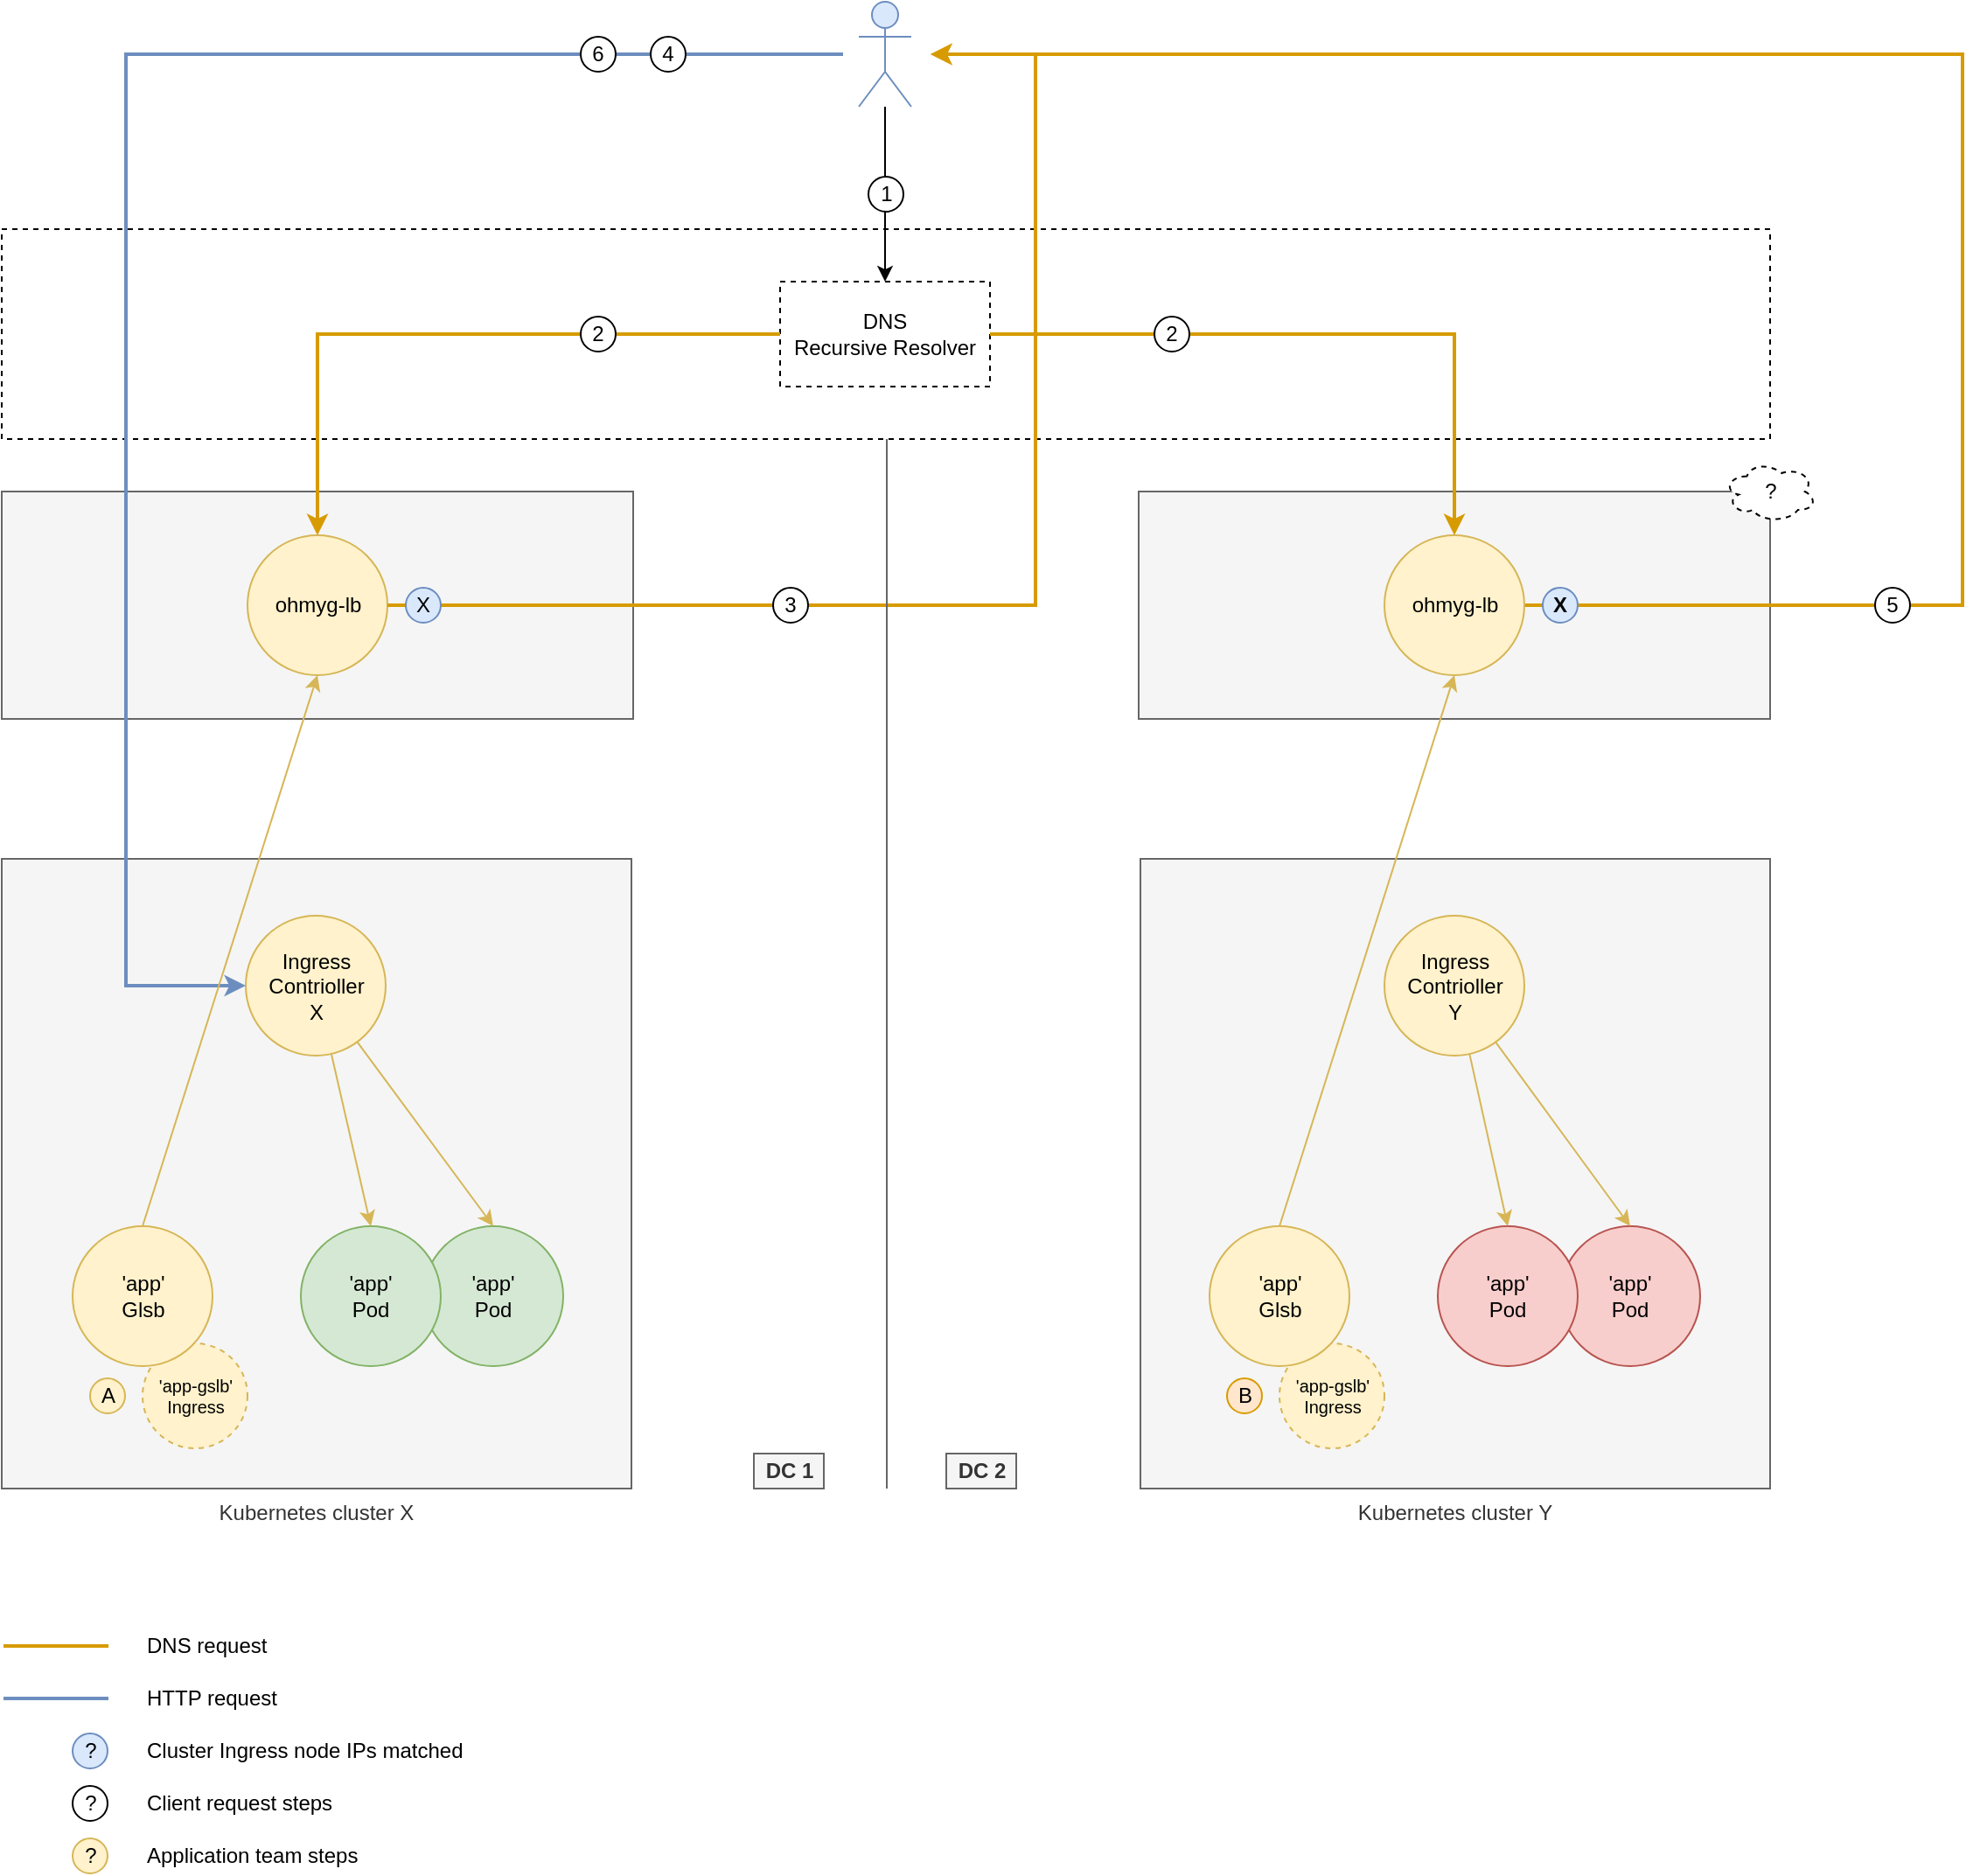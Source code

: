 <mxfile version="12.2.2" type="device" pages="1"><diagram id="m2snNibHVOgX9IZcK9sQ" name="Page-1"><mxGraphModel dx="1092" dy="989" grid="1" gridSize="10" guides="1" tooltips="1" connect="1" arrows="1" fold="1" page="1" pageScale="1" pageWidth="1654" pageHeight="1169" math="0" shadow="0"><root><mxCell id="0"/><mxCell id="1" parent="0"/><mxCell id="61hh7ba79Ea8MjFy1BD7-10" value="" style="rounded=0;whiteSpace=wrap;html=1;dashed=1;" parent="1" vertex="1"><mxGeometry x="79" y="160" width="1011" height="120" as="geometry"/></mxCell><mxCell id="61hh7ba79Ea8MjFy1BD7-31" style="edgeStyle=orthogonalEdgeStyle;rounded=0;orthogonalLoop=1;jettySize=auto;html=1;entryX=0.5;entryY=0;entryDx=0;entryDy=0;" parent="1" source="61hh7ba79Ea8MjFy1BD7-11" target="61hh7ba79Ea8MjFy1BD7-8" edge="1"><mxGeometry relative="1" as="geometry"/></mxCell><mxCell id="61hh7ba79Ea8MjFy1BD7-11" value="" style="shape=umlActor;verticalLabelPosition=bottom;labelBackgroundColor=#ffffff;verticalAlign=top;html=1;outlineConnect=0;fillColor=#dae8fc;strokeColor=#6c8ebf;" parent="1" vertex="1"><mxGeometry x="569" y="30" width="30" height="60" as="geometry"/></mxCell><mxCell id="61hh7ba79Ea8MjFy1BD7-8" value="DNS&lt;br&gt;Recursive Resolver" style="rounded=0;whiteSpace=wrap;html=1;dashed=1;" parent="1" vertex="1"><mxGeometry x="524" y="190" width="120" height="60" as="geometry"/></mxCell><mxCell id="61hh7ba79Ea8MjFy1BD7-17" value="1" style="ellipse;whiteSpace=wrap;html=1;aspect=fixed;" parent="1" vertex="1"><mxGeometry x="574.5" y="130" width="20" height="20" as="geometry"/></mxCell><mxCell id="61hh7ba79Ea8MjFy1BD7-23" value="Kubernetes cluster X" style="rounded=0;whiteSpace=wrap;html=1;fillColor=#f5f5f5;strokeColor=#666666;fontColor=#333333;labelPosition=center;verticalLabelPosition=bottom;align=center;verticalAlign=top;" parent="1" vertex="1"><mxGeometry x="79" y="520" width="360" height="360" as="geometry"/></mxCell><mxCell id="61hh7ba79Ea8MjFy1BD7-4" value="Ingress Contrioller&lt;br&gt;X" style="ellipse;whiteSpace=wrap;html=1;aspect=fixed;fillColor=#fff2cc;strokeColor=#d6b656;" parent="1" vertex="1"><mxGeometry x="218.5" y="552.5" width="80" height="80" as="geometry"/></mxCell><mxCell id="61hh7ba79Ea8MjFy1BD7-5" value="'app'&lt;br&gt;Pod" style="ellipse;whiteSpace=wrap;html=1;aspect=fixed;fillColor=#d5e8d4;strokeColor=#82b366;" parent="1" vertex="1"><mxGeometry x="320" y="730" width="80" height="80" as="geometry"/></mxCell><mxCell id="61hh7ba79Ea8MjFy1BD7-47" style="edgeStyle=none;rounded=0;orthogonalLoop=1;jettySize=auto;html=1;entryX=0.5;entryY=0;entryDx=0;entryDy=0;fillColor=#fff2cc;strokeColor=#d6b656;" parent="1" source="61hh7ba79Ea8MjFy1BD7-4" target="61hh7ba79Ea8MjFy1BD7-5" edge="1"><mxGeometry relative="1" as="geometry"/></mxCell><mxCell id="61hh7ba79Ea8MjFy1BD7-6" value="'app'&lt;br&gt;Pod" style="ellipse;whiteSpace=wrap;html=1;aspect=fixed;fillColor=#d5e8d4;strokeColor=#82b366;" parent="1" vertex="1"><mxGeometry x="250" y="730" width="80" height="80" as="geometry"/></mxCell><mxCell id="61hh7ba79Ea8MjFy1BD7-46" style="rounded=0;orthogonalLoop=1;jettySize=auto;html=1;entryX=0.5;entryY=0;entryDx=0;entryDy=0;fillColor=#fff2cc;strokeColor=#d6b656;" parent="1" source="61hh7ba79Ea8MjFy1BD7-4" target="61hh7ba79Ea8MjFy1BD7-6" edge="1"><mxGeometry relative="1" as="geometry"/></mxCell><mxCell id="61hh7ba79Ea8MjFy1BD7-24" value="" style="rounded=0;whiteSpace=wrap;html=1;fillColor=#f5f5f5;strokeColor=#666666;fontColor=#333333;" parent="1" vertex="1"><mxGeometry x="79" y="310" width="361" height="130" as="geometry"/></mxCell><mxCell id="61hh7ba79Ea8MjFy1BD7-25" value="ohmyg-lb" style="ellipse;whiteSpace=wrap;html=1;aspect=fixed;fillColor=#fff2cc;strokeColor=#d6b656;" parent="1" vertex="1"><mxGeometry x="219.5" y="335" width="80" height="80" as="geometry"/></mxCell><mxCell id="61hh7ba79Ea8MjFy1BD7-58" style="edgeStyle=none;rounded=0;orthogonalLoop=1;jettySize=auto;html=1;exitX=1;exitY=0.5;exitDx=0;exitDy=0;dashed=1;" parent="1" source="61hh7ba79Ea8MjFy1BD7-24" target="61hh7ba79Ea8MjFy1BD7-24" edge="1"><mxGeometry relative="1" as="geometry"/></mxCell><mxCell id="61hh7ba79Ea8MjFy1BD7-68" value="z" style="rounded=0;whiteSpace=wrap;html=1;fillColor=#f5f5f5;strokeColor=#666666;fontColor=#333333;" parent="1" vertex="1"><mxGeometry x="729" y="310" width="361" height="130" as="geometry"/></mxCell><mxCell id="61hh7ba79Ea8MjFy1BD7-69" value="ohmyg-lb" style="ellipse;whiteSpace=wrap;html=1;aspect=fixed;fillColor=#fff2cc;strokeColor=#d6b656;" parent="1" vertex="1"><mxGeometry x="869.5" y="335" width="80" height="80" as="geometry"/></mxCell><mxCell id="61hh7ba79Ea8MjFy1BD7-43" style="edgeStyle=orthogonalEdgeStyle;rounded=0;orthogonalLoop=1;jettySize=auto;html=1;entryX=0;entryY=0.5;entryDx=0;entryDy=0;fillColor=#dae8fc;strokeColor=#6c8ebf;strokeWidth=2;" parent="1" target="61hh7ba79Ea8MjFy1BD7-4" edge="1"><mxGeometry relative="1" as="geometry"><mxPoint x="560" y="60" as="sourcePoint"/><Array as="points"><mxPoint x="150" y="60"/><mxPoint x="150" y="593"/></Array></mxGeometry></mxCell><mxCell id="61hh7ba79Ea8MjFy1BD7-35" style="edgeStyle=orthogonalEdgeStyle;rounded=0;orthogonalLoop=1;jettySize=auto;html=1;exitX=1;exitY=0.5;exitDx=0;exitDy=0;fillColor=#ffe6cc;strokeColor=#d79b00;strokeWidth=2;" parent="1" source="61hh7ba79Ea8MjFy1BD7-25" edge="1"><mxGeometry width="330" height="385" relative="1" as="geometry"><mxPoint x="363.999" y="375.333" as="sourcePoint"/><mxPoint x="610" y="60" as="targetPoint"/><Array as="points"><mxPoint x="670" y="375"/><mxPoint x="670" y="60"/></Array></mxGeometry></mxCell><mxCell id="P6CeFG5KZjRMD1ppipnI-4" value="X" style="ellipse;whiteSpace=wrap;html=1;aspect=fixed;fillColor=#dae8fc;strokeColor=#6c8ebf;" parent="61hh7ba79Ea8MjFy1BD7-35" vertex="1"><mxGeometry x="310" y="365" width="20" height="20" as="geometry"/></mxCell><mxCell id="61hh7ba79Ea8MjFy1BD7-26" style="edgeStyle=orthogonalEdgeStyle;rounded=0;orthogonalLoop=1;jettySize=auto;html=1;entryX=0.5;entryY=0;entryDx=0;entryDy=0;fillColor=#ffe6cc;strokeColor=#d79b00;strokeWidth=2;" parent="1" source="61hh7ba79Ea8MjFy1BD7-8" target="61hh7ba79Ea8MjFy1BD7-25" edge="1"><mxGeometry relative="1" as="geometry"><mxPoint x="305" y="333" as="targetPoint"/><Array as="points"><mxPoint x="260" y="220"/></Array></mxGeometry></mxCell><mxCell id="61hh7ba79Ea8MjFy1BD7-27" value="2" style="ellipse;whiteSpace=wrap;html=1;aspect=fixed;fillColor=#FFFFFF;" parent="1" vertex="1"><mxGeometry x="410" y="210" width="20" height="20" as="geometry"/></mxCell><mxCell id="61hh7ba79Ea8MjFy1BD7-44" value="6" style="ellipse;whiteSpace=wrap;html=1;aspect=fixed;fillColor=#FFFFFF;" parent="1" vertex="1"><mxGeometry x="410" y="50" width="20" height="20" as="geometry"/></mxCell><mxCell id="61hh7ba79Ea8MjFy1BD7-76" value="" style="endArrow=none;html=1;strokeWidth=1;fillColor=#f5f5f5;strokeColor=#666666;rounded=0;" parent="1" edge="1"><mxGeometry width="50" height="50" relative="1" as="geometry"><mxPoint x="585" y="880" as="sourcePoint"/><mxPoint x="585" y="280" as="targetPoint"/></mxGeometry></mxCell><mxCell id="61hh7ba79Ea8MjFy1BD7-78" value="DC 1" style="text;html=1;resizable=0;points=[];autosize=1;align=center;verticalAlign=top;spacingTop=-4;fontStyle=1;fillColor=#f5f5f5;strokeColor=#666666;fontColor=#333333;" parent="1" vertex="1"><mxGeometry x="509" y="860" width="40" height="20" as="geometry"/></mxCell><mxCell id="61hh7ba79Ea8MjFy1BD7-79" value="DC 2" style="text;html=1;resizable=0;points=[];autosize=1;align=center;verticalAlign=top;spacingTop=-4;fontStyle=1;fillColor=#f5f5f5;strokeColor=#666666;fontColor=#333333;" parent="1" vertex="1"><mxGeometry x="619" y="860" width="40" height="20" as="geometry"/></mxCell><mxCell id="61hh7ba79Ea8MjFy1BD7-33" value="3" style="ellipse;whiteSpace=wrap;html=1;aspect=fixed;fillColor=#FFFFFF;" parent="1" vertex="1"><mxGeometry x="520" y="365" width="20" height="20" as="geometry"/></mxCell><mxCell id="-YQMj2CaUPlplHrFfP-6-1" style="edgeStyle=orthogonalEdgeStyle;rounded=0;orthogonalLoop=1;jettySize=auto;html=1;entryX=0.5;entryY=0;entryDx=0;entryDy=0;fillColor=#ffe6cc;strokeColor=#d79b00;strokeWidth=2;" parent="1" source="61hh7ba79Ea8MjFy1BD7-8" target="61hh7ba79Ea8MjFy1BD7-69" edge="1"><mxGeometry relative="1" as="geometry"/></mxCell><mxCell id="-YQMj2CaUPlplHrFfP-6-13" value="?" style="ellipse;shape=cloud;whiteSpace=wrap;html=1;dashed=1;" parent="1" vertex="1"><mxGeometry x="1063.5" y="292.5" width="53" height="35" as="geometry"/></mxCell><mxCell id="-YQMj2CaUPlplHrFfP-6-36" value="A" style="ellipse;whiteSpace=wrap;html=1;aspect=fixed;fillColor=#fff2cc;strokeColor=#d6b656;" parent="1" vertex="1"><mxGeometry x="129.5" y="817" width="20" height="20" as="geometry"/></mxCell><mxCell id="-YQMj2CaUPlplHrFfP-6-37" value="'app-gslb'&lt;br style=&quot;font-size: 10px;&quot;&gt;Ingress" style="ellipse;whiteSpace=wrap;html=1;aspect=fixed;fillColor=#fff2cc;strokeColor=#d6b656;fontSize=10;dashed=1;" parent="1" vertex="1"><mxGeometry x="159.5" y="797" width="60" height="60" as="geometry"/></mxCell><mxCell id="-YQMj2CaUPlplHrFfP-6-39" style="edgeStyle=none;rounded=0;orthogonalLoop=1;jettySize=auto;html=1;exitX=0.5;exitY=0;exitDx=0;exitDy=0;entryX=0.5;entryY=1;entryDx=0;entryDy=0;strokeWidth=1;fontSize=10;fillColor=#fff2cc;strokeColor=#d6b656;" parent="1" source="-YQMj2CaUPlplHrFfP-6-29" target="61hh7ba79Ea8MjFy1BD7-25" edge="1"><mxGeometry relative="1" as="geometry"/></mxCell><mxCell id="-YQMj2CaUPlplHrFfP-6-29" value="'app'&lt;br&gt;Glsb" style="ellipse;whiteSpace=wrap;html=1;aspect=fixed;fillColor=#fff2cc;strokeColor=#d6b656;" parent="1" vertex="1"><mxGeometry x="119.5" y="730" width="80" height="80" as="geometry"/></mxCell><mxCell id="-YQMj2CaUPlplHrFfP-6-42" value="Kubernetes cluster Y" style="rounded=0;whiteSpace=wrap;html=1;fillColor=#f5f5f5;strokeColor=#666666;fontColor=#333333;labelPosition=center;verticalLabelPosition=bottom;align=center;verticalAlign=top;" parent="1" vertex="1"><mxGeometry x="730" y="520" width="360" height="360" as="geometry"/></mxCell><mxCell id="-YQMj2CaUPlplHrFfP-6-43" value="Ingress Contrioller&lt;br&gt;Y" style="ellipse;whiteSpace=wrap;html=1;aspect=fixed;fillColor=#fff2cc;strokeColor=#d6b656;" parent="1" vertex="1"><mxGeometry x="869.5" y="552.5" width="80" height="80" as="geometry"/></mxCell><mxCell id="-YQMj2CaUPlplHrFfP-6-44" value="'app'&lt;br&gt;Pod" style="ellipse;whiteSpace=wrap;html=1;aspect=fixed;fillColor=#f8cecc;strokeColor=#b85450;" parent="1" vertex="1"><mxGeometry x="970" y="730" width="80" height="80" as="geometry"/></mxCell><mxCell id="-YQMj2CaUPlplHrFfP-6-45" style="edgeStyle=none;rounded=0;orthogonalLoop=1;jettySize=auto;html=1;entryX=0.5;entryY=0;entryDx=0;entryDy=0;fillColor=#fff2cc;strokeColor=#d6b656;" parent="1" source="-YQMj2CaUPlplHrFfP-6-43" target="-YQMj2CaUPlplHrFfP-6-44" edge="1"><mxGeometry relative="1" as="geometry"/></mxCell><mxCell id="-YQMj2CaUPlplHrFfP-6-46" value="'app'&lt;br&gt;Pod" style="ellipse;whiteSpace=wrap;html=1;aspect=fixed;fillColor=#f8cecc;strokeColor=#b85450;" parent="1" vertex="1"><mxGeometry x="900" y="730" width="80" height="80" as="geometry"/></mxCell><mxCell id="-YQMj2CaUPlplHrFfP-6-47" style="rounded=0;orthogonalLoop=1;jettySize=auto;html=1;entryX=0.5;entryY=0;entryDx=0;entryDy=0;fillColor=#fff2cc;strokeColor=#d6b656;" parent="1" source="-YQMj2CaUPlplHrFfP-6-43" target="-YQMj2CaUPlplHrFfP-6-46" edge="1"><mxGeometry relative="1" as="geometry"/></mxCell><mxCell id="-YQMj2CaUPlplHrFfP-6-48" value="B" style="ellipse;whiteSpace=wrap;html=1;aspect=fixed;fillColor=#ffe6cc;strokeColor=#d79b00;" parent="1" vertex="1"><mxGeometry x="779.5" y="817" width="20" height="20" as="geometry"/></mxCell><mxCell id="-YQMj2CaUPlplHrFfP-6-49" value="'app-gslb'&lt;br style=&quot;font-size: 10px;&quot;&gt;Ingress" style="ellipse;whiteSpace=wrap;html=1;aspect=fixed;fillColor=#fff2cc;strokeColor=#d6b656;fontSize=10;dashed=1;" parent="1" vertex="1"><mxGeometry x="809.5" y="797" width="60" height="60" as="geometry"/></mxCell><mxCell id="-YQMj2CaUPlplHrFfP-6-50" value="'app'&lt;br&gt;Glsb" style="ellipse;whiteSpace=wrap;html=1;aspect=fixed;fillColor=#fff2cc;strokeColor=#d6b656;" parent="1" vertex="1"><mxGeometry x="769.5" y="730" width="80" height="80" as="geometry"/></mxCell><mxCell id="-YQMj2CaUPlplHrFfP-6-51" style="edgeStyle=none;rounded=0;orthogonalLoop=1;jettySize=auto;html=1;exitX=0.5;exitY=0;exitDx=0;exitDy=0;entryX=0.5;entryY=1;entryDx=0;entryDy=0;strokeWidth=1;fontSize=10;fillColor=#fff2cc;strokeColor=#d6b656;" parent="1" source="-YQMj2CaUPlplHrFfP-6-50" target="61hh7ba79Ea8MjFy1BD7-69" edge="1"><mxGeometry relative="1" as="geometry"><mxPoint x="140" y="740" as="sourcePoint"/><mxPoint x="269.5" y="425" as="targetPoint"/></mxGeometry></mxCell><mxCell id="-YQMj2CaUPlplHrFfP-6-52" value="2" style="ellipse;whiteSpace=wrap;html=1;aspect=fixed;fillColor=#FFFFFF;" parent="1" vertex="1"><mxGeometry x="738" y="210" width="20" height="20" as="geometry"/></mxCell><mxCell id="-YQMj2CaUPlplHrFfP-6-53" style="edgeStyle=orthogonalEdgeStyle;rounded=0;orthogonalLoop=1;jettySize=auto;html=1;fillColor=#ffe6cc;strokeColor=#d79b00;strokeWidth=2;" parent="1" edge="1"><mxGeometry relative="1" as="geometry"><mxPoint x="950" y="375" as="sourcePoint"/><mxPoint x="610" y="60" as="targetPoint"/><Array as="points"><mxPoint x="1200" y="375"/><mxPoint x="1200" y="60"/><mxPoint x="620" y="60"/></Array></mxGeometry></mxCell><mxCell id="P6CeFG5KZjRMD1ppipnI-1" value="X" style="ellipse;whiteSpace=wrap;html=1;aspect=fixed;fillColor=#dae8fc;strokeColor=#6c8ebf;fontStyle=1" parent="1" vertex="1"><mxGeometry x="960" y="365" width="20" height="20" as="geometry"/></mxCell><mxCell id="P6CeFG5KZjRMD1ppipnI-5" value="5" style="ellipse;whiteSpace=wrap;html=1;aspect=fixed;fillColor=#FFFFFF;" parent="1" vertex="1"><mxGeometry x="1150" y="365" width="20" height="20" as="geometry"/></mxCell><mxCell id="P6CeFG5KZjRMD1ppipnI-6" value="4" style="ellipse;whiteSpace=wrap;html=1;aspect=fixed;fillColor=#FFFFFF;" parent="1" vertex="1"><mxGeometry x="450" y="50" width="20" height="20" as="geometry"/></mxCell><mxCell id="mO1Kmx47HqRYSyFBC2aH-1" value="" style="group" vertex="1" connectable="0" parent="1"><mxGeometry x="80" y="990" width="201" height="20" as="geometry"/></mxCell><mxCell id="mO1Kmx47HqRYSyFBC2aH-2" value="" style="endArrow=none;html=1;fillColor=#dae8fc;strokeColor=#6c8ebf;strokeWidth=2;" edge="1" parent="mO1Kmx47HqRYSyFBC2aH-1"><mxGeometry width="50" height="50" relative="1" as="geometry"><mxPoint y="10" as="sourcePoint"/><mxPoint x="60" y="10" as="targetPoint"/></mxGeometry></mxCell><mxCell id="mO1Kmx47HqRYSyFBC2aH-3" value="HTTP request" style="text;html=1;strokeColor=none;fillColor=none;align=left;verticalAlign=middle;whiteSpace=wrap;rounded=0;" vertex="1" parent="mO1Kmx47HqRYSyFBC2aH-1"><mxGeometry x="80" width="121" height="20" as="geometry"/></mxCell><mxCell id="mO1Kmx47HqRYSyFBC2aH-4" value="" style="group" vertex="1" connectable="0" parent="1"><mxGeometry x="80" y="960" width="201" height="20" as="geometry"/></mxCell><mxCell id="mO1Kmx47HqRYSyFBC2aH-5" value="" style="endArrow=none;html=1;fillColor=#ffe6cc;strokeColor=#d79b00;strokeWidth=2;" edge="1" parent="mO1Kmx47HqRYSyFBC2aH-4"><mxGeometry width="50" height="50" relative="1" as="geometry"><mxPoint y="10" as="sourcePoint"/><mxPoint x="60" y="10" as="targetPoint"/></mxGeometry></mxCell><mxCell id="mO1Kmx47HqRYSyFBC2aH-6" value="DNS request" style="text;html=1;strokeColor=none;fillColor=none;align=left;verticalAlign=middle;whiteSpace=wrap;rounded=0;" vertex="1" parent="mO1Kmx47HqRYSyFBC2aH-4"><mxGeometry x="80" width="121" height="20" as="geometry"/></mxCell><mxCell id="mO1Kmx47HqRYSyFBC2aH-7" value="" style="group" vertex="1" connectable="0" parent="1"><mxGeometry x="119.5" y="1020" width="240.5" height="20" as="geometry"/></mxCell><mxCell id="mO1Kmx47HqRYSyFBC2aH-8" value="?" style="ellipse;whiteSpace=wrap;html=1;aspect=fixed;fillColor=#dae8fc;strokeColor=#6c8ebf;" vertex="1" parent="mO1Kmx47HqRYSyFBC2aH-7"><mxGeometry width="20" height="20" as="geometry"/></mxCell><mxCell id="mO1Kmx47HqRYSyFBC2aH-9" value="Cluster Ingress node IPs matched" style="text;html=1;strokeColor=none;fillColor=none;align=left;verticalAlign=middle;whiteSpace=wrap;rounded=0;" vertex="1" parent="mO1Kmx47HqRYSyFBC2aH-7"><mxGeometry x="40.5" width="200" height="20" as="geometry"/></mxCell><mxCell id="mO1Kmx47HqRYSyFBC2aH-10" value="" style="group" vertex="1" connectable="0" parent="1"><mxGeometry x="119.5" y="1050" width="240.5" height="20" as="geometry"/></mxCell><mxCell id="mO1Kmx47HqRYSyFBC2aH-11" value="?" style="ellipse;whiteSpace=wrap;html=1;aspect=fixed;fillColor=#FFFFFF;" vertex="1" parent="mO1Kmx47HqRYSyFBC2aH-10"><mxGeometry width="20" height="20" as="geometry"/></mxCell><mxCell id="mO1Kmx47HqRYSyFBC2aH-12" value="Client request steps" style="text;html=1;strokeColor=none;fillColor=none;align=left;verticalAlign=middle;whiteSpace=wrap;rounded=0;" vertex="1" parent="mO1Kmx47HqRYSyFBC2aH-10"><mxGeometry x="40.5" width="200" height="20" as="geometry"/></mxCell><mxCell id="mO1Kmx47HqRYSyFBC2aH-13" value="" style="group" vertex="1" connectable="0" parent="1"><mxGeometry x="119.5" y="1080" width="240.5" height="20" as="geometry"/></mxCell><mxCell id="mO1Kmx47HqRYSyFBC2aH-14" value="?" style="ellipse;whiteSpace=wrap;html=1;aspect=fixed;fillColor=#fff2cc;strokeColor=#d6b656;" vertex="1" parent="mO1Kmx47HqRYSyFBC2aH-13"><mxGeometry width="20" height="20" as="geometry"/></mxCell><mxCell id="mO1Kmx47HqRYSyFBC2aH-15" value="Application team steps" style="text;html=1;strokeColor=none;fillColor=none;align=left;verticalAlign=middle;whiteSpace=wrap;rounded=0;" vertex="1" parent="mO1Kmx47HqRYSyFBC2aH-13"><mxGeometry x="40.5" width="200" height="20" as="geometry"/></mxCell></root></mxGraphModel></diagram></mxfile>